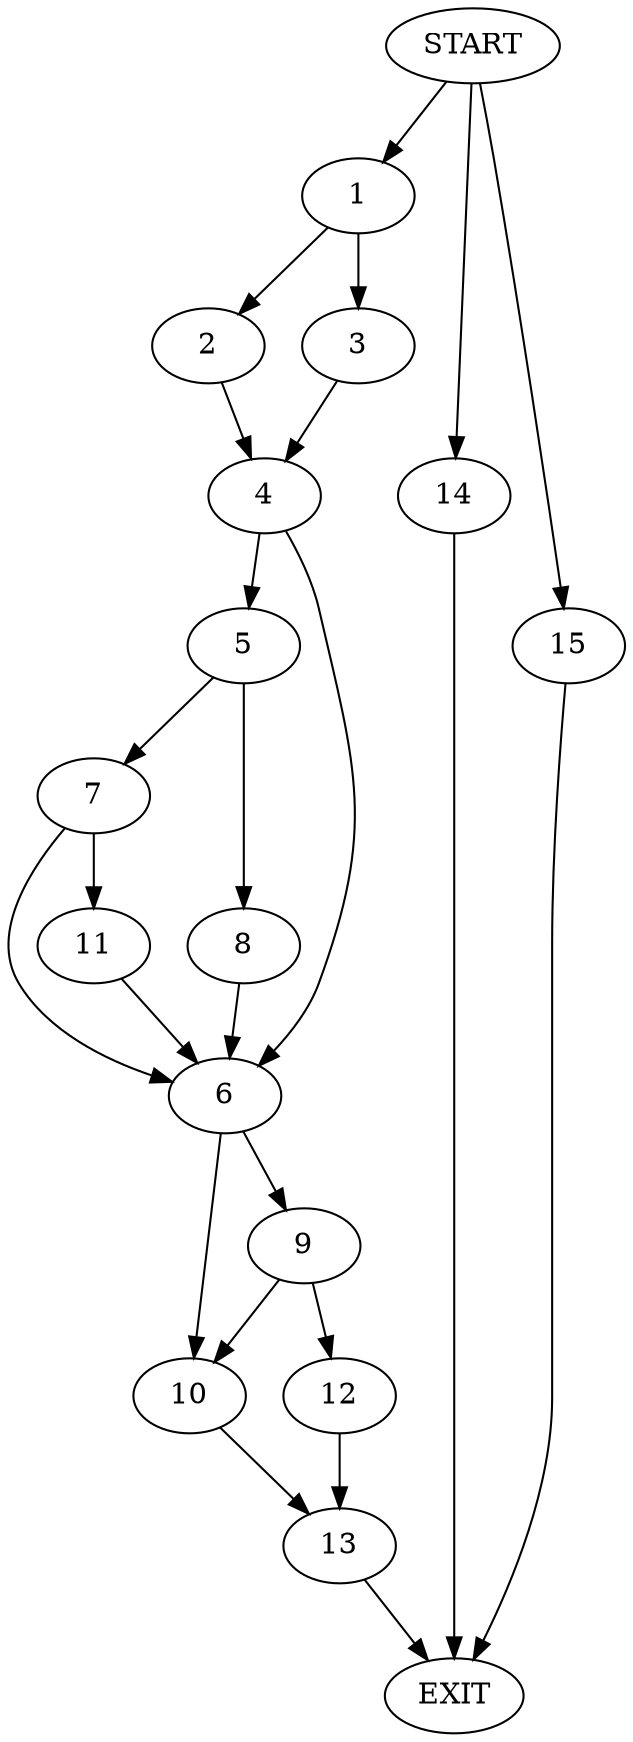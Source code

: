 digraph {
0 [label="START"]
16 [label="EXIT"]
0 -> 1
1 -> 2
1 -> 3
3 -> 4
2 -> 4
4 -> 5
4 -> 6
5 -> 7
5 -> 8
6 -> 9
6 -> 10
8 -> 6
7 -> 6
7 -> 11
11 -> 6
9 -> 12
9 -> 10
10 -> 13
12 -> 13
13 -> 16
0 -> 14
14 -> 16
0 -> 15
15 -> 16
}
